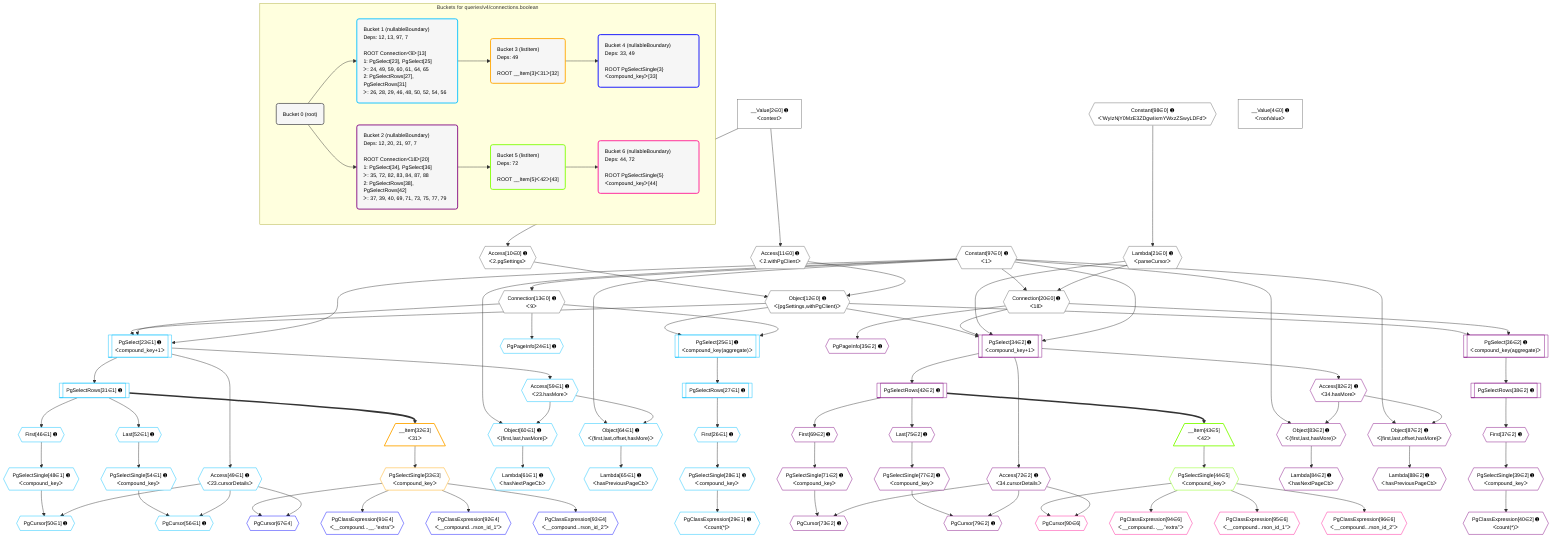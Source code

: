 %%{init: {'themeVariables': { 'fontSize': '12px'}}}%%
graph TD
    classDef path fill:#eee,stroke:#000,color:#000
    classDef plan fill:#fff,stroke-width:1px,color:#000
    classDef itemplan fill:#fff,stroke-width:2px,color:#000
    classDef unbatchedplan fill:#dff,stroke-width:1px,color:#000
    classDef sideeffectplan fill:#fcc,stroke-width:2px,color:#000
    classDef bucket fill:#f6f6f6,color:#000,stroke-width:2px,text-align:left


    %% plan dependencies
    Object12{{"Object[12∈0] ➊<br />ᐸ{pgSettings,withPgClient}ᐳ"}}:::plan
    Access10{{"Access[10∈0] ➊<br />ᐸ2.pgSettingsᐳ"}}:::plan
    Access11{{"Access[11∈0] ➊<br />ᐸ2.withPgClientᐳ"}}:::plan
    Access10 & Access11 --> Object12
    Connection20{{"Connection[20∈0] ➊<br />ᐸ18ᐳ"}}:::plan
    Constant97{{"Constant[97∈0] ➊<br />ᐸ1ᐳ"}}:::plan
    Lambda21{{"Lambda[21∈0] ➊<br />ᐸparseCursorᐳ"}}:::plan
    Constant97 & Lambda21 --> Connection20
    __Value2["__Value[2∈0] ➊<br />ᐸcontextᐳ"]:::plan
    __Value2 --> Access10
    __Value2 --> Access11
    Connection13{{"Connection[13∈0] ➊<br />ᐸ9ᐳ"}}:::plan
    Constant97 --> Connection13
    Constant98{{"Constant[98∈0] ➊<br />ᐸ'WyIzNjY0MzE3ZDgwIixmYWxzZSwyLDFd'ᐳ"}}:::plan
    Constant98 --> Lambda21
    __Value4["__Value[4∈0] ➊<br />ᐸrootValueᐳ"]:::plan
    Object64{{"Object[64∈1] ➊<br />ᐸ{first,last,offset,hasMore}ᐳ"}}:::plan
    Access59{{"Access[59∈1] ➊<br />ᐸ23.hasMoreᐳ"}}:::plan
    Constant97 & Access59 --> Object64
    PgSelect23[["PgSelect[23∈1] ➊<br />ᐸcompound_key+1ᐳ"]]:::plan
    Object12 & Connection13 & Constant97 --> PgSelect23
    Object60{{"Object[60∈1] ➊<br />ᐸ{first,last,hasMore}ᐳ"}}:::plan
    Constant97 & Access59 --> Object60
    PgSelect25[["PgSelect[25∈1] ➊<br />ᐸcompound_key(aggregate)ᐳ"]]:::plan
    Object12 & Connection13 --> PgSelect25
    PgCursor50{{"PgCursor[50∈1] ➊"}}:::plan
    PgSelectSingle48{{"PgSelectSingle[48∈1] ➊<br />ᐸcompound_keyᐳ"}}:::plan
    Access49{{"Access[49∈1] ➊<br />ᐸ23.cursorDetailsᐳ"}}:::plan
    PgSelectSingle48 & Access49 --> PgCursor50
    PgCursor56{{"PgCursor[56∈1] ➊"}}:::plan
    PgSelectSingle54{{"PgSelectSingle[54∈1] ➊<br />ᐸcompound_keyᐳ"}}:::plan
    PgSelectSingle54 & Access49 --> PgCursor56
    PgPageInfo24{{"PgPageInfo[24∈1] ➊"}}:::plan
    Connection13 --> PgPageInfo24
    First26{{"First[26∈1] ➊"}}:::plan
    PgSelectRows27[["PgSelectRows[27∈1] ➊"]]:::plan
    PgSelectRows27 --> First26
    PgSelect25 --> PgSelectRows27
    PgSelectSingle28{{"PgSelectSingle[28∈1] ➊<br />ᐸcompound_keyᐳ"}}:::plan
    First26 --> PgSelectSingle28
    PgClassExpression29{{"PgClassExpression[29∈1] ➊<br />ᐸcount(*)ᐳ"}}:::plan
    PgSelectSingle28 --> PgClassExpression29
    PgSelectRows31[["PgSelectRows[31∈1] ➊"]]:::plan
    PgSelect23 --> PgSelectRows31
    First46{{"First[46∈1] ➊"}}:::plan
    PgSelectRows31 --> First46
    First46 --> PgSelectSingle48
    PgSelect23 --> Access49
    Last52{{"Last[52∈1] ➊"}}:::plan
    PgSelectRows31 --> Last52
    Last52 --> PgSelectSingle54
    PgSelect23 --> Access59
    Lambda61{{"Lambda[61∈1] ➊<br />ᐸhasNextPageCbᐳ"}}:::plan
    Object60 --> Lambda61
    Lambda65{{"Lambda[65∈1] ➊<br />ᐸhasPreviousPageCbᐳ"}}:::plan
    Object64 --> Lambda65
    __Item32[/"__Item[32∈3]<br />ᐸ31ᐳ"\]:::itemplan
    PgSelectRows31 ==> __Item32
    PgSelectSingle33{{"PgSelectSingle[33∈3]<br />ᐸcompound_keyᐳ"}}:::plan
    __Item32 --> PgSelectSingle33
    PgCursor67{{"PgCursor[67∈4]"}}:::plan
    PgSelectSingle33 & Access49 --> PgCursor67
    PgClassExpression91{{"PgClassExpression[91∈4]<br />ᐸ__compound...__.”extra”ᐳ"}}:::plan
    PgSelectSingle33 --> PgClassExpression91
    PgClassExpression92{{"PgClassExpression[92∈4]<br />ᐸ__compound...rson_id_1”ᐳ"}}:::plan
    PgSelectSingle33 --> PgClassExpression92
    PgClassExpression93{{"PgClassExpression[93∈4]<br />ᐸ__compound...rson_id_2”ᐳ"}}:::plan
    PgSelectSingle33 --> PgClassExpression93
    PgSelect34[["PgSelect[34∈2] ➊<br />ᐸcompound_key+1ᐳ"]]:::plan
    Object12 & Connection20 & Lambda21 & Constant97 --> PgSelect34
    Object87{{"Object[87∈2] ➊<br />ᐸ{first,last,offset,hasMore}ᐳ"}}:::plan
    Access82{{"Access[82∈2] ➊<br />ᐸ34.hasMoreᐳ"}}:::plan
    Constant97 & Access82 --> Object87
    Object83{{"Object[83∈2] ➊<br />ᐸ{first,last,hasMore}ᐳ"}}:::plan
    Constant97 & Access82 --> Object83
    PgSelect36[["PgSelect[36∈2] ➊<br />ᐸcompound_key(aggregate)ᐳ"]]:::plan
    Object12 & Connection20 --> PgSelect36
    PgCursor73{{"PgCursor[73∈2] ➊"}}:::plan
    PgSelectSingle71{{"PgSelectSingle[71∈2] ➊<br />ᐸcompound_keyᐳ"}}:::plan
    Access72{{"Access[72∈2] ➊<br />ᐸ34.cursorDetailsᐳ"}}:::plan
    PgSelectSingle71 & Access72 --> PgCursor73
    PgCursor79{{"PgCursor[79∈2] ➊"}}:::plan
    PgSelectSingle77{{"PgSelectSingle[77∈2] ➊<br />ᐸcompound_keyᐳ"}}:::plan
    PgSelectSingle77 & Access72 --> PgCursor79
    PgPageInfo35{{"PgPageInfo[35∈2] ➊"}}:::plan
    Connection20 --> PgPageInfo35
    First37{{"First[37∈2] ➊"}}:::plan
    PgSelectRows38[["PgSelectRows[38∈2] ➊"]]:::plan
    PgSelectRows38 --> First37
    PgSelect36 --> PgSelectRows38
    PgSelectSingle39{{"PgSelectSingle[39∈2] ➊<br />ᐸcompound_keyᐳ"}}:::plan
    First37 --> PgSelectSingle39
    PgClassExpression40{{"PgClassExpression[40∈2] ➊<br />ᐸcount(*)ᐳ"}}:::plan
    PgSelectSingle39 --> PgClassExpression40
    PgSelectRows42[["PgSelectRows[42∈2] ➊"]]:::plan
    PgSelect34 --> PgSelectRows42
    First69{{"First[69∈2] ➊"}}:::plan
    PgSelectRows42 --> First69
    First69 --> PgSelectSingle71
    PgSelect34 --> Access72
    Last75{{"Last[75∈2] ➊"}}:::plan
    PgSelectRows42 --> Last75
    Last75 --> PgSelectSingle77
    PgSelect34 --> Access82
    Lambda84{{"Lambda[84∈2] ➊<br />ᐸhasNextPageCbᐳ"}}:::plan
    Object83 --> Lambda84
    Lambda88{{"Lambda[88∈2] ➊<br />ᐸhasPreviousPageCbᐳ"}}:::plan
    Object87 --> Lambda88
    __Item43[/"__Item[43∈5]<br />ᐸ42ᐳ"\]:::itemplan
    PgSelectRows42 ==> __Item43
    PgSelectSingle44{{"PgSelectSingle[44∈5]<br />ᐸcompound_keyᐳ"}}:::plan
    __Item43 --> PgSelectSingle44
    PgCursor90{{"PgCursor[90∈6]"}}:::plan
    PgSelectSingle44 & Access72 --> PgCursor90
    PgClassExpression94{{"PgClassExpression[94∈6]<br />ᐸ__compound...__.”extra”ᐳ"}}:::plan
    PgSelectSingle44 --> PgClassExpression94
    PgClassExpression95{{"PgClassExpression[95∈6]<br />ᐸ__compound...rson_id_1”ᐳ"}}:::plan
    PgSelectSingle44 --> PgClassExpression95
    PgClassExpression96{{"PgClassExpression[96∈6]<br />ᐸ__compound...rson_id_2”ᐳ"}}:::plan
    PgSelectSingle44 --> PgClassExpression96

    %% define steps

    subgraph "Buckets for queries/v4/connections.boolean"
    Bucket0("Bucket 0 (root)"):::bucket
    classDef bucket0 stroke:#696969
    class Bucket0,__Value2,__Value4,Access10,Access11,Object12,Connection13,Connection20,Lambda21,Constant97,Constant98 bucket0
    Bucket1("Bucket 1 (nullableBoundary)<br />Deps: 12, 13, 97, 7<br /><br />ROOT Connectionᐸ9ᐳ[13]<br />1: PgSelect[23], PgSelect[25]<br />ᐳ: 24, 49, 59, 60, 61, 64, 65<br />2: PgSelectRows[27], PgSelectRows[31]<br />ᐳ: 26, 28, 29, 46, 48, 50, 52, 54, 56"):::bucket
    classDef bucket1 stroke:#00bfff
    class Bucket1,PgSelect23,PgPageInfo24,PgSelect25,First26,PgSelectRows27,PgSelectSingle28,PgClassExpression29,PgSelectRows31,First46,PgSelectSingle48,Access49,PgCursor50,Last52,PgSelectSingle54,PgCursor56,Access59,Object60,Lambda61,Object64,Lambda65 bucket1
    Bucket2("Bucket 2 (nullableBoundary)<br />Deps: 12, 20, 21, 97, 7<br /><br />ROOT Connectionᐸ18ᐳ[20]<br />1: PgSelect[34], PgSelect[36]<br />ᐳ: 35, 72, 82, 83, 84, 87, 88<br />2: PgSelectRows[38], PgSelectRows[42]<br />ᐳ: 37, 39, 40, 69, 71, 73, 75, 77, 79"):::bucket
    classDef bucket2 stroke:#7f007f
    class Bucket2,PgSelect34,PgPageInfo35,PgSelect36,First37,PgSelectRows38,PgSelectSingle39,PgClassExpression40,PgSelectRows42,First69,PgSelectSingle71,Access72,PgCursor73,Last75,PgSelectSingle77,PgCursor79,Access82,Object83,Lambda84,Object87,Lambda88 bucket2
    Bucket3("Bucket 3 (listItem)<br />Deps: 49<br /><br />ROOT __Item{3}ᐸ31ᐳ[32]"):::bucket
    classDef bucket3 stroke:#ffa500
    class Bucket3,__Item32,PgSelectSingle33 bucket3
    Bucket4("Bucket 4 (nullableBoundary)<br />Deps: 33, 49<br /><br />ROOT PgSelectSingle{3}ᐸcompound_keyᐳ[33]"):::bucket
    classDef bucket4 stroke:#0000ff
    class Bucket4,PgCursor67,PgClassExpression91,PgClassExpression92,PgClassExpression93 bucket4
    Bucket5("Bucket 5 (listItem)<br />Deps: 72<br /><br />ROOT __Item{5}ᐸ42ᐳ[43]"):::bucket
    classDef bucket5 stroke:#7fff00
    class Bucket5,__Item43,PgSelectSingle44 bucket5
    Bucket6("Bucket 6 (nullableBoundary)<br />Deps: 44, 72<br /><br />ROOT PgSelectSingle{5}ᐸcompound_keyᐳ[44]"):::bucket
    classDef bucket6 stroke:#ff1493
    class Bucket6,PgCursor90,PgClassExpression94,PgClassExpression95,PgClassExpression96 bucket6
    Bucket0 --> Bucket1 & Bucket2
    Bucket1 --> Bucket3
    Bucket2 --> Bucket5
    Bucket3 --> Bucket4
    Bucket5 --> Bucket6
    end